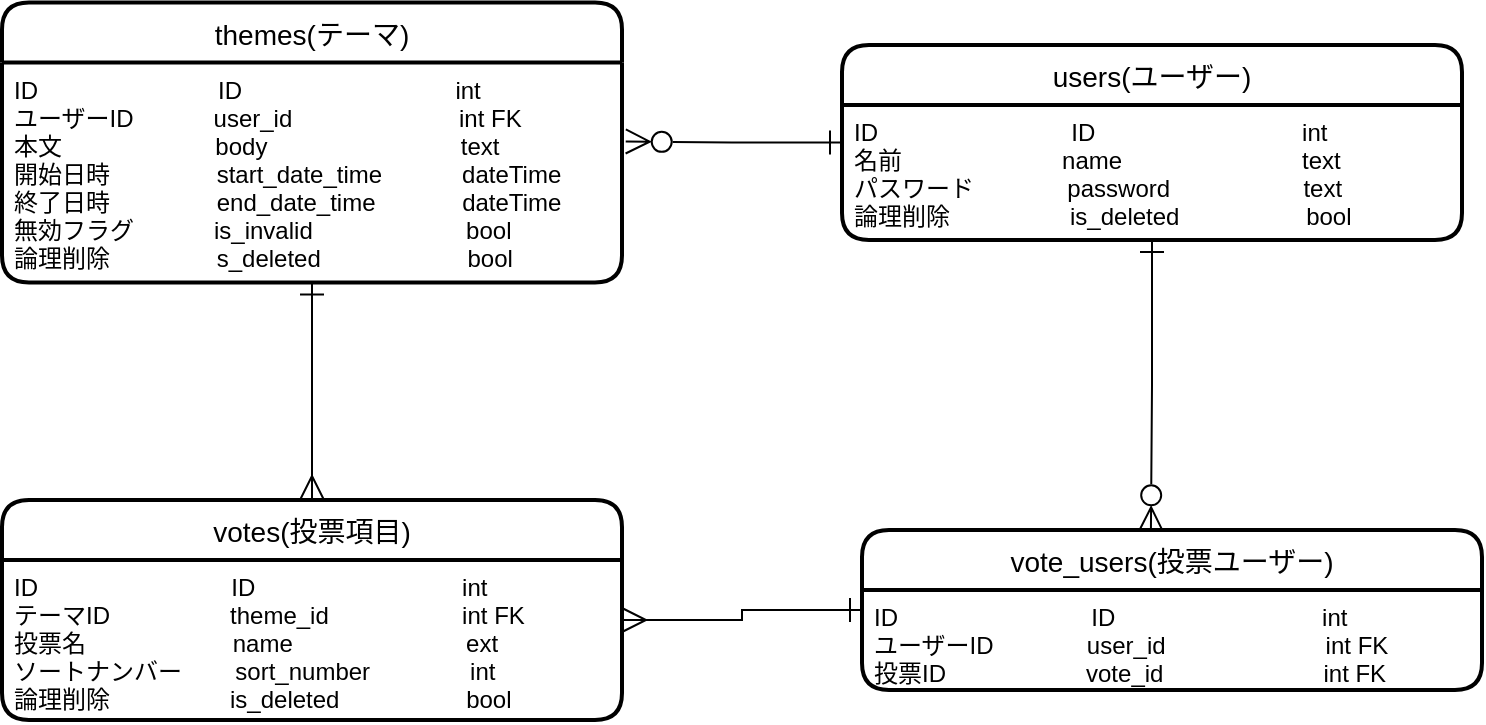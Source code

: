 <mxfile version="18.0.2" type="device" pages="2"><diagram id="C5RBs43oDa-KdzZeNtuy" name="Page-1"><mxGraphModel dx="1351" dy="877" grid="1" gridSize="10" guides="1" tooltips="1" connect="1" arrows="1" fold="1" page="1" pageScale="1" pageWidth="827" pageHeight="1169" math="0" shadow="0"><root><mxCell id="WIyWlLk6GJQsqaUBKTNV-0"/><mxCell id="WIyWlLk6GJQsqaUBKTNV-1" parent="WIyWlLk6GJQsqaUBKTNV-0"/><mxCell id="A1G9d3x6uqVF98nK9Gxo-53" value="themes(テーマ)" style="swimlane;childLayout=stackLayout;horizontal=1;startSize=30;horizontalStack=0;rounded=1;fontSize=14;fontStyle=0;strokeWidth=2;resizeParent=0;resizeLast=1;shadow=0;dashed=0;align=center;" parent="WIyWlLk6GJQsqaUBKTNV-1" vertex="1"><mxGeometry x="270" y="131.25" width="310" height="140" as="geometry"/></mxCell><mxCell id="A1G9d3x6uqVF98nK9Gxo-54" value="ID                           ID                                int&#10;ユーザーID            user_id                         int FK&#10;本文                       body                             text&#10;開始日時                start_date_time            dateTime&#10;終了日時                end_date_time             dateTime&#10;無効フラグ            is_invalid                       bool&#10;論理削除                s_deleted                      bool" style="align=left;strokeColor=none;fillColor=none;spacingLeft=4;fontSize=12;verticalAlign=top;resizable=0;rotatable=0;part=1;" parent="A1G9d3x6uqVF98nK9Gxo-53" vertex="1"><mxGeometry y="30" width="310" height="110" as="geometry"/></mxCell><mxCell id="xWCisK04B_NzWq27Q3Ie-7" style="edgeStyle=orthogonalEdgeStyle;rounded=0;orthogonalLoop=1;jettySize=auto;html=1;exitX=0;exitY=0.5;exitDx=0;exitDy=0;entryX=1.006;entryY=0.359;entryDx=0;entryDy=0;entryPerimeter=0;endArrow=ERzeroToMany;endFill=0;startArrow=ERone;startFill=0;startSize=10;jumpSize=13;endSize=10;" edge="1" parent="WIyWlLk6GJQsqaUBKTNV-1" source="xWCisK04B_NzWq27Q3Ie-0" target="A1G9d3x6uqVF98nK9Gxo-54"><mxGeometry relative="1" as="geometry"/></mxCell><mxCell id="xWCisK04B_NzWq27Q3Ie-10" style="edgeStyle=orthogonalEdgeStyle;rounded=0;orthogonalLoop=1;jettySize=auto;html=1;entryX=0.466;entryY=0.008;entryDx=0;entryDy=0;entryPerimeter=0;startArrow=ERone;startFill=0;endArrow=ERzeroToMany;endFill=0;endSize=10;startSize=10;" edge="1" parent="WIyWlLk6GJQsqaUBKTNV-1" source="xWCisK04B_NzWq27Q3Ie-0" target="xWCisK04B_NzWq27Q3Ie-2"><mxGeometry relative="1" as="geometry"/></mxCell><mxCell id="xWCisK04B_NzWq27Q3Ie-0" value="users(ユーザー)" style="swimlane;childLayout=stackLayout;horizontal=1;startSize=30;horizontalStack=0;rounded=1;fontSize=14;fontStyle=0;strokeWidth=2;resizeParent=0;resizeLast=1;shadow=0;dashed=0;align=center;" vertex="1" parent="WIyWlLk6GJQsqaUBKTNV-1"><mxGeometry x="690" y="152.5" width="310" height="97.5" as="geometry"/></mxCell><mxCell id="xWCisK04B_NzWq27Q3Ie-1" value="ID                             ID                               int&#10;名前                        name                           text&#10;パスワード              password                    text&#10;論理削除                  is_deleted                   bool" style="align=left;strokeColor=none;fillColor=none;spacingLeft=4;fontSize=12;verticalAlign=top;resizable=0;rotatable=0;part=1;" vertex="1" parent="xWCisK04B_NzWq27Q3Ie-0"><mxGeometry y="30" width="310" height="67.5" as="geometry"/></mxCell><mxCell id="xWCisK04B_NzWq27Q3Ie-2" value="vote_users(投票ユーザー)" style="swimlane;childLayout=stackLayout;horizontal=1;startSize=30;horizontalStack=0;rounded=1;fontSize=14;fontStyle=0;strokeWidth=2;resizeParent=0;resizeLast=1;shadow=0;dashed=0;align=center;" vertex="1" parent="WIyWlLk6GJQsqaUBKTNV-1"><mxGeometry x="700" y="395" width="310" height="80" as="geometry"/></mxCell><mxCell id="xWCisK04B_NzWq27Q3Ie-3" value="ID                             ID                               int&#10;ユーザーID              user_id                        int FK&#10;投票ID                     vote_id                        int FK" style="align=left;strokeColor=none;fillColor=none;spacingLeft=4;fontSize=12;verticalAlign=top;resizable=0;rotatable=0;part=1;" vertex="1" parent="xWCisK04B_NzWq27Q3Ie-2"><mxGeometry y="30" width="310" height="50" as="geometry"/></mxCell><mxCell id="xWCisK04B_NzWq27Q3Ie-4" value="votes(投票項目)" style="swimlane;childLayout=stackLayout;horizontal=1;startSize=30;horizontalStack=0;rounded=1;fontSize=14;fontStyle=0;strokeWidth=2;resizeParent=0;resizeLast=1;shadow=0;dashed=0;align=center;" vertex="1" parent="WIyWlLk6GJQsqaUBKTNV-1"><mxGeometry x="270" y="380" width="310" height="110" as="geometry"/></mxCell><mxCell id="xWCisK04B_NzWq27Q3Ie-5" value="ID                             ID                               int&#10;テーマID                  theme_id                    int FK&#10;投票名                      name                          ext&#10;ソートナンバー        sort_number               int&#10;論理削除                  is_deleted                   bool" style="align=left;strokeColor=none;fillColor=none;spacingLeft=4;fontSize=12;verticalAlign=top;resizable=0;rotatable=0;part=1;" vertex="1" parent="xWCisK04B_NzWq27Q3Ie-4"><mxGeometry y="30" width="310" height="80" as="geometry"/></mxCell><mxCell id="xWCisK04B_NzWq27Q3Ie-11" style="edgeStyle=orthogonalEdgeStyle;rounded=0;orthogonalLoop=1;jettySize=auto;html=1;startArrow=ERmany;startFill=0;endArrow=ERone;endFill=0;startSize=10;endSize=10;" edge="1" parent="WIyWlLk6GJQsqaUBKTNV-1" source="xWCisK04B_NzWq27Q3Ie-5" target="xWCisK04B_NzWq27Q3Ie-3"><mxGeometry relative="1" as="geometry"><Array as="points"><mxPoint x="640" y="440"/><mxPoint x="640" y="435"/></Array></mxGeometry></mxCell><mxCell id="xWCisK04B_NzWq27Q3Ie-12" style="edgeStyle=orthogonalEdgeStyle;rounded=0;jumpSize=13;orthogonalLoop=1;jettySize=auto;html=1;entryX=0.5;entryY=0;entryDx=0;entryDy=0;startArrow=ERone;startFill=0;endArrow=ERmany;endFill=0;startSize=10;endSize=10;" edge="1" parent="WIyWlLk6GJQsqaUBKTNV-1" source="A1G9d3x6uqVF98nK9Gxo-54" target="xWCisK04B_NzWq27Q3Ie-4"><mxGeometry relative="1" as="geometry"/></mxCell></root></mxGraphModel></diagram><diagram id="3U8Cw_0rRr4QHvH_keiJ" name="Page-2"><mxGraphModel dx="946" dy="614" grid="1" gridSize="10" guides="1" tooltips="1" connect="1" arrows="1" fold="1" page="1" pageScale="1" pageWidth="827" pageHeight="1169" math="0" shadow="0"><root><mxCell id="--al0Wm4Vj8z56nuy46I-0"/><mxCell id="--al0Wm4Vj8z56nuy46I-1" parent="--al0Wm4Vj8z56nuy46I-0"/></root></mxGraphModel></diagram></mxfile>